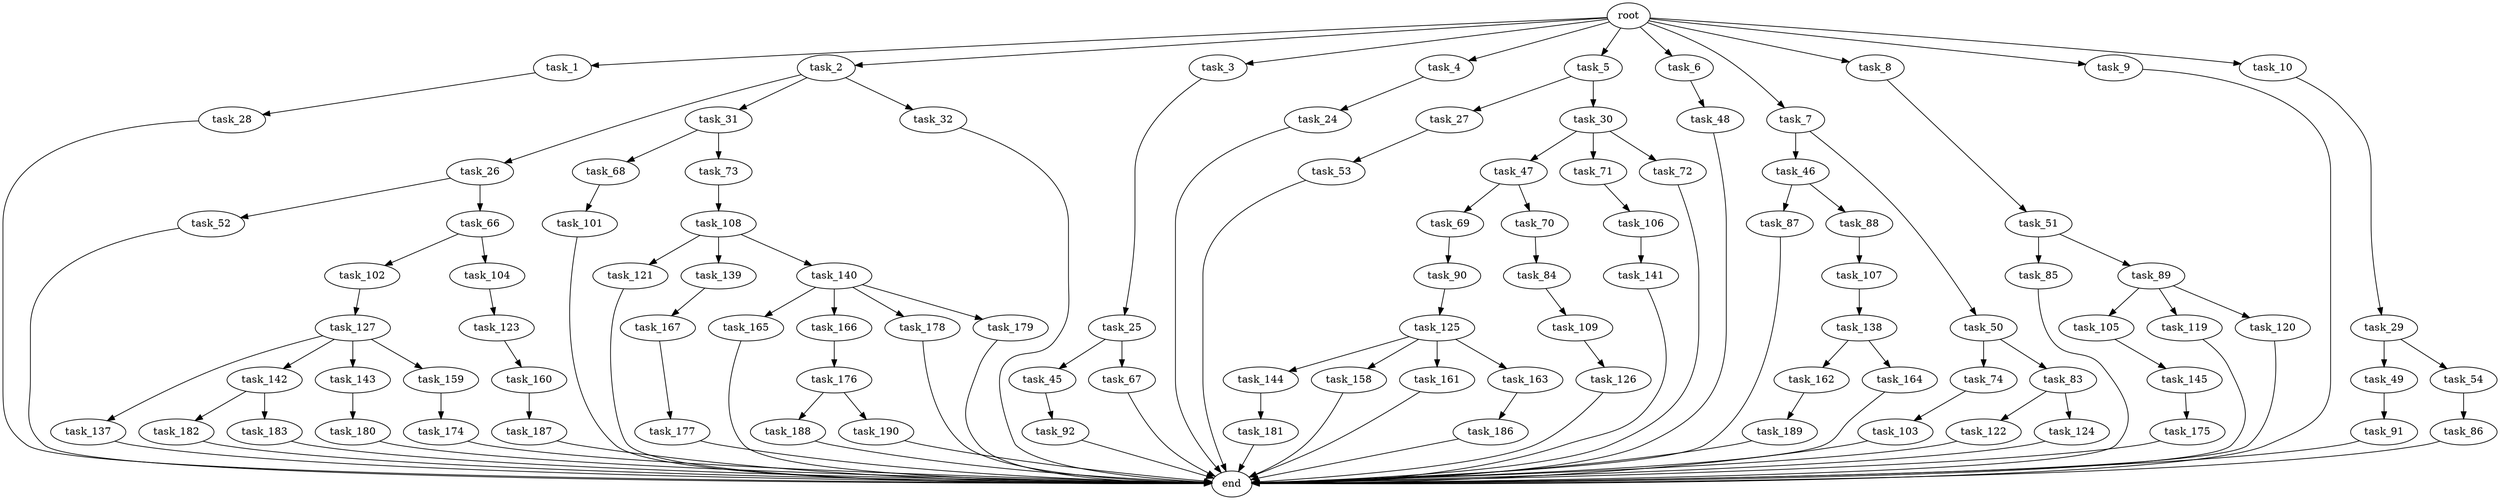digraph G {
  root [size="0.000000"];
  task_1 [size="102.400000"];
  task_2 [size="102.400000"];
  task_3 [size="102.400000"];
  task_4 [size="102.400000"];
  task_5 [size="102.400000"];
  task_6 [size="102.400000"];
  task_7 [size="102.400000"];
  task_8 [size="102.400000"];
  task_9 [size="102.400000"];
  task_10 [size="102.400000"];
  task_24 [size="7730941132.800000"];
  task_25 [size="21474836480.000000"];
  task_26 [size="7730941132.800000"];
  task_27 [size="13743895347.200001"];
  task_28 [size="69578470195.199997"];
  task_29 [size="54975581388.800003"];
  task_30 [size="13743895347.200001"];
  task_31 [size="7730941132.800000"];
  task_32 [size="7730941132.800000"];
  task_45 [size="85899345920.000000"];
  task_46 [size="42090679500.800003"];
  task_47 [size="21474836480.000000"];
  task_48 [size="30923764531.200001"];
  task_49 [size="42090679500.800003"];
  task_50 [size="42090679500.800003"];
  task_51 [size="21474836480.000000"];
  task_52 [size="30923764531.200001"];
  task_53 [size="21474836480.000000"];
  task_54 [size="42090679500.800003"];
  task_66 [size="30923764531.200001"];
  task_67 [size="85899345920.000000"];
  task_68 [size="54975581388.800003"];
  task_69 [size="13743895347.200001"];
  task_70 [size="13743895347.200001"];
  task_71 [size="21474836480.000000"];
  task_72 [size="21474836480.000000"];
  task_73 [size="54975581388.800003"];
  task_74 [size="42090679500.800003"];
  task_83 [size="42090679500.800003"];
  task_84 [size="30923764531.200001"];
  task_85 [size="7730941132.800000"];
  task_86 [size="85899345920.000000"];
  task_87 [size="13743895347.200001"];
  task_88 [size="13743895347.200001"];
  task_89 [size="7730941132.800000"];
  task_90 [size="69578470195.199997"];
  task_91 [size="54975581388.800003"];
  task_92 [size="69578470195.199997"];
  task_101 [size="85899345920.000000"];
  task_102 [size="85899345920.000000"];
  task_103 [size="54975581388.800003"];
  task_104 [size="85899345920.000000"];
  task_105 [size="21474836480.000000"];
  task_106 [size="3435973836.800000"];
  task_107 [size="69578470195.199997"];
  task_108 [size="85899345920.000000"];
  task_109 [size="21474836480.000000"];
  task_119 [size="21474836480.000000"];
  task_120 [size="21474836480.000000"];
  task_121 [size="7730941132.800000"];
  task_122 [size="7730941132.800000"];
  task_123 [size="30923764531.200001"];
  task_124 [size="7730941132.800000"];
  task_125 [size="69578470195.199997"];
  task_126 [size="54975581388.800003"];
  task_127 [size="21474836480.000000"];
  task_137 [size="69578470195.199997"];
  task_138 [size="85899345920.000000"];
  task_139 [size="7730941132.800000"];
  task_140 [size="7730941132.800000"];
  task_141 [size="21474836480.000000"];
  task_142 [size="69578470195.199997"];
  task_143 [size="69578470195.199997"];
  task_144 [size="7730941132.800000"];
  task_145 [size="7730941132.800000"];
  task_158 [size="7730941132.800000"];
  task_159 [size="69578470195.199997"];
  task_160 [size="30923764531.200001"];
  task_161 [size="7730941132.800000"];
  task_162 [size="85899345920.000000"];
  task_163 [size="7730941132.800000"];
  task_164 [size="85899345920.000000"];
  task_165 [size="30923764531.200001"];
  task_166 [size="30923764531.200001"];
  task_167 [size="21474836480.000000"];
  task_174 [size="7730941132.800000"];
  task_175 [size="42090679500.800003"];
  task_176 [size="69578470195.199997"];
  task_177 [size="30923764531.200001"];
  task_178 [size="30923764531.200001"];
  task_179 [size="30923764531.200001"];
  task_180 [size="85899345920.000000"];
  task_181 [size="7730941132.800000"];
  task_182 [size="13743895347.200001"];
  task_183 [size="13743895347.200001"];
  task_186 [size="7730941132.800000"];
  task_187 [size="13743895347.200001"];
  task_188 [size="54975581388.800003"];
  task_189 [size="3435973836.800000"];
  task_190 [size="54975581388.800003"];
  end [size="0.000000"];

  root -> task_1 [size="1.000000"];
  root -> task_2 [size="1.000000"];
  root -> task_3 [size="1.000000"];
  root -> task_4 [size="1.000000"];
  root -> task_5 [size="1.000000"];
  root -> task_6 [size="1.000000"];
  root -> task_7 [size="1.000000"];
  root -> task_8 [size="1.000000"];
  root -> task_9 [size="1.000000"];
  root -> task_10 [size="1.000000"];
  task_1 -> task_28 [size="679477248.000000"];
  task_2 -> task_26 [size="75497472.000000"];
  task_2 -> task_31 [size="75497472.000000"];
  task_2 -> task_32 [size="75497472.000000"];
  task_3 -> task_25 [size="209715200.000000"];
  task_4 -> task_24 [size="75497472.000000"];
  task_5 -> task_27 [size="134217728.000000"];
  task_5 -> task_30 [size="134217728.000000"];
  task_6 -> task_48 [size="301989888.000000"];
  task_7 -> task_46 [size="411041792.000000"];
  task_7 -> task_50 [size="411041792.000000"];
  task_8 -> task_51 [size="209715200.000000"];
  task_9 -> end [size="1.000000"];
  task_10 -> task_29 [size="536870912.000000"];
  task_24 -> end [size="1.000000"];
  task_25 -> task_45 [size="838860800.000000"];
  task_25 -> task_67 [size="838860800.000000"];
  task_26 -> task_52 [size="301989888.000000"];
  task_26 -> task_66 [size="301989888.000000"];
  task_27 -> task_53 [size="209715200.000000"];
  task_28 -> end [size="1.000000"];
  task_29 -> task_49 [size="411041792.000000"];
  task_29 -> task_54 [size="411041792.000000"];
  task_30 -> task_47 [size="209715200.000000"];
  task_30 -> task_71 [size="209715200.000000"];
  task_30 -> task_72 [size="209715200.000000"];
  task_31 -> task_68 [size="536870912.000000"];
  task_31 -> task_73 [size="536870912.000000"];
  task_32 -> end [size="1.000000"];
  task_45 -> task_92 [size="679477248.000000"];
  task_46 -> task_87 [size="134217728.000000"];
  task_46 -> task_88 [size="134217728.000000"];
  task_47 -> task_69 [size="134217728.000000"];
  task_47 -> task_70 [size="134217728.000000"];
  task_48 -> end [size="1.000000"];
  task_49 -> task_91 [size="536870912.000000"];
  task_50 -> task_74 [size="411041792.000000"];
  task_50 -> task_83 [size="411041792.000000"];
  task_51 -> task_85 [size="75497472.000000"];
  task_51 -> task_89 [size="75497472.000000"];
  task_52 -> end [size="1.000000"];
  task_53 -> end [size="1.000000"];
  task_54 -> task_86 [size="838860800.000000"];
  task_66 -> task_102 [size="838860800.000000"];
  task_66 -> task_104 [size="838860800.000000"];
  task_67 -> end [size="1.000000"];
  task_68 -> task_101 [size="838860800.000000"];
  task_69 -> task_90 [size="679477248.000000"];
  task_70 -> task_84 [size="301989888.000000"];
  task_71 -> task_106 [size="33554432.000000"];
  task_72 -> end [size="1.000000"];
  task_73 -> task_108 [size="838860800.000000"];
  task_74 -> task_103 [size="536870912.000000"];
  task_83 -> task_122 [size="75497472.000000"];
  task_83 -> task_124 [size="75497472.000000"];
  task_84 -> task_109 [size="209715200.000000"];
  task_85 -> end [size="1.000000"];
  task_86 -> end [size="1.000000"];
  task_87 -> end [size="1.000000"];
  task_88 -> task_107 [size="679477248.000000"];
  task_89 -> task_105 [size="209715200.000000"];
  task_89 -> task_119 [size="209715200.000000"];
  task_89 -> task_120 [size="209715200.000000"];
  task_90 -> task_125 [size="679477248.000000"];
  task_91 -> end [size="1.000000"];
  task_92 -> end [size="1.000000"];
  task_101 -> end [size="1.000000"];
  task_102 -> task_127 [size="209715200.000000"];
  task_103 -> end [size="1.000000"];
  task_104 -> task_123 [size="301989888.000000"];
  task_105 -> task_145 [size="75497472.000000"];
  task_106 -> task_141 [size="209715200.000000"];
  task_107 -> task_138 [size="838860800.000000"];
  task_108 -> task_121 [size="75497472.000000"];
  task_108 -> task_139 [size="75497472.000000"];
  task_108 -> task_140 [size="75497472.000000"];
  task_109 -> task_126 [size="536870912.000000"];
  task_119 -> end [size="1.000000"];
  task_120 -> end [size="1.000000"];
  task_121 -> end [size="1.000000"];
  task_122 -> end [size="1.000000"];
  task_123 -> task_160 [size="301989888.000000"];
  task_124 -> end [size="1.000000"];
  task_125 -> task_144 [size="75497472.000000"];
  task_125 -> task_158 [size="75497472.000000"];
  task_125 -> task_161 [size="75497472.000000"];
  task_125 -> task_163 [size="75497472.000000"];
  task_126 -> end [size="1.000000"];
  task_127 -> task_137 [size="679477248.000000"];
  task_127 -> task_142 [size="679477248.000000"];
  task_127 -> task_143 [size="679477248.000000"];
  task_127 -> task_159 [size="679477248.000000"];
  task_137 -> end [size="1.000000"];
  task_138 -> task_162 [size="838860800.000000"];
  task_138 -> task_164 [size="838860800.000000"];
  task_139 -> task_167 [size="209715200.000000"];
  task_140 -> task_165 [size="301989888.000000"];
  task_140 -> task_166 [size="301989888.000000"];
  task_140 -> task_178 [size="301989888.000000"];
  task_140 -> task_179 [size="301989888.000000"];
  task_141 -> end [size="1.000000"];
  task_142 -> task_182 [size="134217728.000000"];
  task_142 -> task_183 [size="134217728.000000"];
  task_143 -> task_180 [size="838860800.000000"];
  task_144 -> task_181 [size="75497472.000000"];
  task_145 -> task_175 [size="411041792.000000"];
  task_158 -> end [size="1.000000"];
  task_159 -> task_174 [size="75497472.000000"];
  task_160 -> task_187 [size="134217728.000000"];
  task_161 -> end [size="1.000000"];
  task_162 -> task_189 [size="33554432.000000"];
  task_163 -> task_186 [size="75497472.000000"];
  task_164 -> end [size="1.000000"];
  task_165 -> end [size="1.000000"];
  task_166 -> task_176 [size="679477248.000000"];
  task_167 -> task_177 [size="301989888.000000"];
  task_174 -> end [size="1.000000"];
  task_175 -> end [size="1.000000"];
  task_176 -> task_188 [size="536870912.000000"];
  task_176 -> task_190 [size="536870912.000000"];
  task_177 -> end [size="1.000000"];
  task_178 -> end [size="1.000000"];
  task_179 -> end [size="1.000000"];
  task_180 -> end [size="1.000000"];
  task_181 -> end [size="1.000000"];
  task_182 -> end [size="1.000000"];
  task_183 -> end [size="1.000000"];
  task_186 -> end [size="1.000000"];
  task_187 -> end [size="1.000000"];
  task_188 -> end [size="1.000000"];
  task_189 -> end [size="1.000000"];
  task_190 -> end [size="1.000000"];
}
